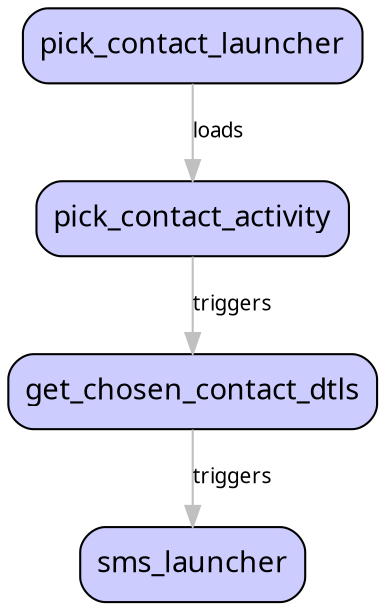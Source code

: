 
digraph G{
        node[shape=box style="rounded,filled" fontname=Sans fillcolor="#ccccff"]  //i'm terrible partial to to perrywinkle blue ;)
        //compound=true
        //rankdir=LR
        //outputMode=nodesfirst
        
    pick_contact_launcher -> pick_contact_activity [label="loads",color=gray, fontname=Sans fontsize="10"]
      
    pick_contact_activity -> get_chosen_contact_dtls [label="triggers",color=gray, fontname=Sans fontsize="10"]
      
    get_chosen_contact_dtls -> sms_launcher [label="triggers",color=gray, fontname=Sans fontsize="10"]
      
}
